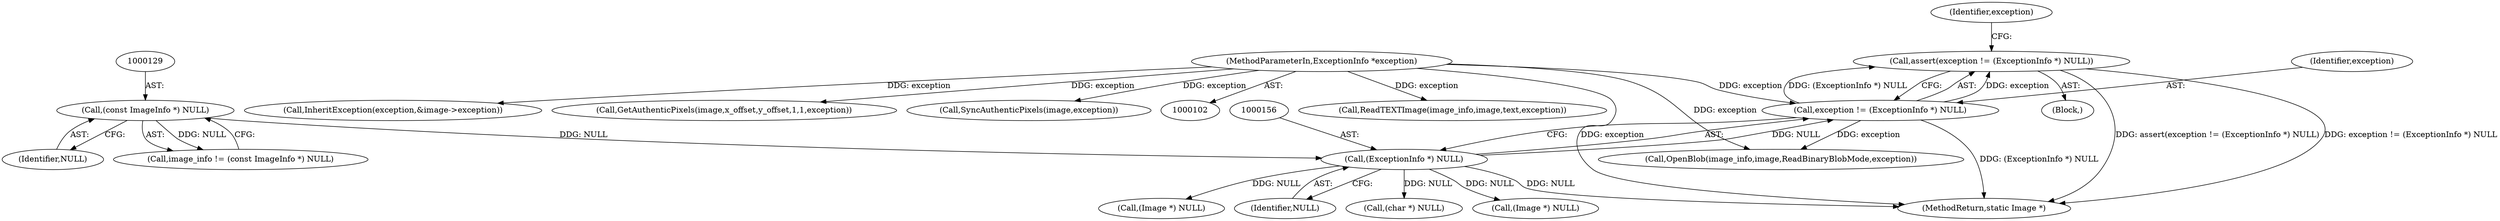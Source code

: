 digraph "0_ImageMagick_f6e9d0d9955e85bdd7540b251cd50d598dacc5e6_67@API" {
"1000152" [label="(Call,assert(exception != (ExceptionInfo *) NULL))"];
"1000153" [label="(Call,exception != (ExceptionInfo *) NULL)"];
"1000104" [label="(MethodParameterIn,ExceptionInfo *exception)"];
"1000155" [label="(Call,(ExceptionInfo *) NULL)"];
"1000128" [label="(Call,(const ImageInfo *) NULL)"];
"1000157" [label="(Identifier,NULL)"];
"1000444" [label="(Call,(char *) NULL)"];
"1000170" [label="(Call,OpenBlob(image_info,image,ReadBinaryBlobMode,exception))"];
"1000155" [label="(Call,(ExceptionInfo *) NULL)"];
"1000126" [label="(Call,image_info != (const ImageInfo *) NULL)"];
"1000846" [label="(MethodReturn,static Image *)"];
"1000105" [label="(Block,)"];
"1000185" [label="(Call,(Image *) NULL)"];
"1000800" [label="(Call,(Image *) NULL)"];
"1000152" [label="(Call,assert(exception != (ExceptionInfo *) NULL))"];
"1000128" [label="(Call,(const ImageInfo *) NULL)"];
"1000211" [label="(Call,ReadTEXTImage(image_info,image,text,exception))"];
"1000308" [label="(Call,InheritException(exception,&image->exception))"];
"1000104" [label="(MethodParameterIn,ExceptionInfo *exception)"];
"1000161" [label="(Identifier,exception)"];
"1000714" [label="(Call,GetAuthenticPixels(image,x_offset,y_offset,1,1,exception))"];
"1000772" [label="(Call,SyncAuthenticPixels(image,exception))"];
"1000153" [label="(Call,exception != (ExceptionInfo *) NULL)"];
"1000130" [label="(Identifier,NULL)"];
"1000154" [label="(Identifier,exception)"];
"1000152" -> "1000105"  [label="AST: "];
"1000152" -> "1000153"  [label="CFG: "];
"1000153" -> "1000152"  [label="AST: "];
"1000161" -> "1000152"  [label="CFG: "];
"1000152" -> "1000846"  [label="DDG: assert(exception != (ExceptionInfo *) NULL)"];
"1000152" -> "1000846"  [label="DDG: exception != (ExceptionInfo *) NULL"];
"1000153" -> "1000152"  [label="DDG: exception"];
"1000153" -> "1000152"  [label="DDG: (ExceptionInfo *) NULL"];
"1000153" -> "1000155"  [label="CFG: "];
"1000154" -> "1000153"  [label="AST: "];
"1000155" -> "1000153"  [label="AST: "];
"1000153" -> "1000846"  [label="DDG: (ExceptionInfo *) NULL"];
"1000104" -> "1000153"  [label="DDG: exception"];
"1000155" -> "1000153"  [label="DDG: NULL"];
"1000153" -> "1000170"  [label="DDG: exception"];
"1000104" -> "1000102"  [label="AST: "];
"1000104" -> "1000846"  [label="DDG: exception"];
"1000104" -> "1000170"  [label="DDG: exception"];
"1000104" -> "1000211"  [label="DDG: exception"];
"1000104" -> "1000308"  [label="DDG: exception"];
"1000104" -> "1000714"  [label="DDG: exception"];
"1000104" -> "1000772"  [label="DDG: exception"];
"1000155" -> "1000157"  [label="CFG: "];
"1000156" -> "1000155"  [label="AST: "];
"1000157" -> "1000155"  [label="AST: "];
"1000155" -> "1000846"  [label="DDG: NULL"];
"1000128" -> "1000155"  [label="DDG: NULL"];
"1000155" -> "1000185"  [label="DDG: NULL"];
"1000155" -> "1000444"  [label="DDG: NULL"];
"1000155" -> "1000800"  [label="DDG: NULL"];
"1000128" -> "1000126"  [label="AST: "];
"1000128" -> "1000130"  [label="CFG: "];
"1000129" -> "1000128"  [label="AST: "];
"1000130" -> "1000128"  [label="AST: "];
"1000126" -> "1000128"  [label="CFG: "];
"1000128" -> "1000126"  [label="DDG: NULL"];
}
